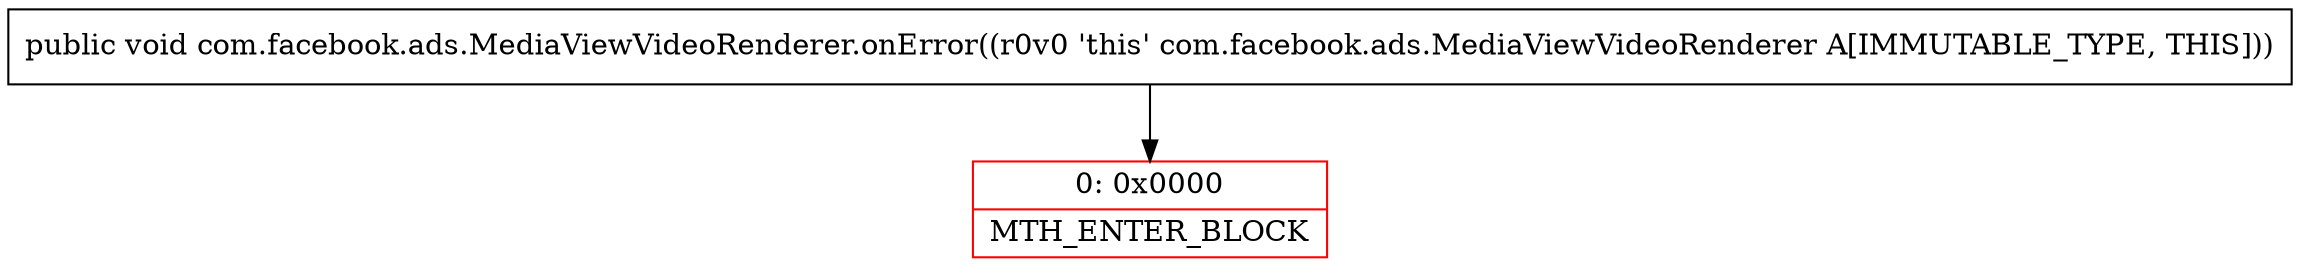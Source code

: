 digraph "CFG forcom.facebook.ads.MediaViewVideoRenderer.onError()V" {
subgraph cluster_Region_1491187281 {
label = "R(0)";
node [shape=record,color=blue];
}
Node_0 [shape=record,color=red,label="{0\:\ 0x0000|MTH_ENTER_BLOCK\l}"];
MethodNode[shape=record,label="{public void com.facebook.ads.MediaViewVideoRenderer.onError((r0v0 'this' com.facebook.ads.MediaViewVideoRenderer A[IMMUTABLE_TYPE, THIS])) }"];
MethodNode -> Node_0;
}

